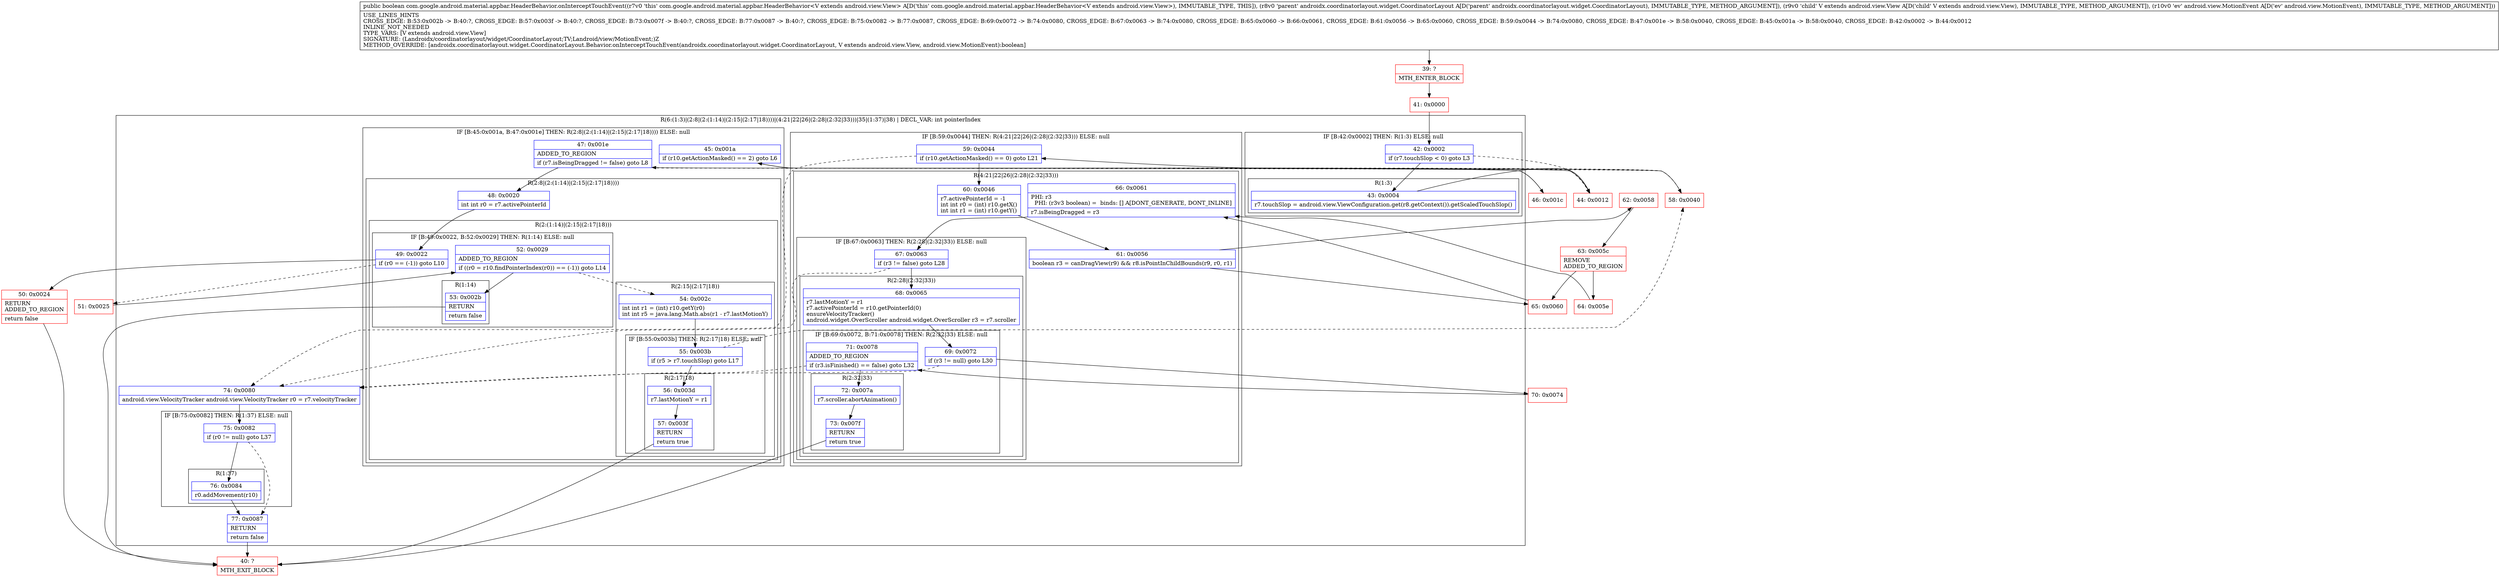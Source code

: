 digraph "CFG forcom.google.android.material.appbar.HeaderBehavior.onInterceptTouchEvent(Landroidx\/coordinatorlayout\/widget\/CoordinatorLayout;Landroid\/view\/View;Landroid\/view\/MotionEvent;)Z" {
subgraph cluster_Region_1648783648 {
label = "R(6:(1:3)|(2:8|(2:(1:14)|(2:15|(2:17|18))))|(4:21|22|26|(2:28|(2:32|33)))|35|(1:37)|38) | DECL_VAR: int pointerIndex\l";
node [shape=record,color=blue];
subgraph cluster_IfRegion_1660705905 {
label = "IF [B:42:0x0002] THEN: R(1:3) ELSE: null";
node [shape=record,color=blue];
Node_42 [shape=record,label="{42\:\ 0x0002|if (r7.touchSlop \< 0) goto L3\l}"];
subgraph cluster_Region_1088845261 {
label = "R(1:3)";
node [shape=record,color=blue];
Node_43 [shape=record,label="{43\:\ 0x0004|r7.touchSlop = android.view.ViewConfiguration.get(r8.getContext()).getScaledTouchSlop()\l}"];
}
}
subgraph cluster_IfRegion_2046661636 {
label = "IF [B:45:0x001a, B:47:0x001e] THEN: R(2:8|(2:(1:14)|(2:15|(2:17|18)))) ELSE: null";
node [shape=record,color=blue];
Node_45 [shape=record,label="{45\:\ 0x001a|if (r10.getActionMasked() == 2) goto L6\l}"];
Node_47 [shape=record,label="{47\:\ 0x001e|ADDED_TO_REGION\l|if (r7.isBeingDragged != false) goto L8\l}"];
subgraph cluster_Region_878401145 {
label = "R(2:8|(2:(1:14)|(2:15|(2:17|18))))";
node [shape=record,color=blue];
Node_48 [shape=record,label="{48\:\ 0x0020|int int r0 = r7.activePointerId\l}"];
subgraph cluster_Region_926255382 {
label = "R(2:(1:14)|(2:15|(2:17|18)))";
node [shape=record,color=blue];
subgraph cluster_IfRegion_1870075603 {
label = "IF [B:49:0x0022, B:52:0x0029] THEN: R(1:14) ELSE: null";
node [shape=record,color=blue];
Node_49 [shape=record,label="{49\:\ 0x0022|if (r0 == (\-1)) goto L10\l}"];
Node_52 [shape=record,label="{52\:\ 0x0029|ADDED_TO_REGION\l|if ((r0 = r10.findPointerIndex(r0)) == (\-1)) goto L14\l}"];
subgraph cluster_Region_925516885 {
label = "R(1:14)";
node [shape=record,color=blue];
Node_53 [shape=record,label="{53\:\ 0x002b|RETURN\l|return false\l}"];
}
}
subgraph cluster_Region_1307629020 {
label = "R(2:15|(2:17|18))";
node [shape=record,color=blue];
Node_54 [shape=record,label="{54\:\ 0x002c|int int r1 = (int) r10.getY(r0)\lint int r5 = java.lang.Math.abs(r1 \- r7.lastMotionY)\l}"];
subgraph cluster_IfRegion_736162483 {
label = "IF [B:55:0x003b] THEN: R(2:17|18) ELSE: null";
node [shape=record,color=blue];
Node_55 [shape=record,label="{55\:\ 0x003b|if (r5 \> r7.touchSlop) goto L17\l}"];
subgraph cluster_Region_1164352760 {
label = "R(2:17|18)";
node [shape=record,color=blue];
Node_56 [shape=record,label="{56\:\ 0x003d|r7.lastMotionY = r1\l}"];
Node_57 [shape=record,label="{57\:\ 0x003f|RETURN\l|return true\l}"];
}
}
}
}
}
}
subgraph cluster_IfRegion_1141970784 {
label = "IF [B:59:0x0044] THEN: R(4:21|22|26|(2:28|(2:32|33))) ELSE: null";
node [shape=record,color=blue];
Node_59 [shape=record,label="{59\:\ 0x0044|if (r10.getActionMasked() == 0) goto L21\l}"];
subgraph cluster_Region_1466242365 {
label = "R(4:21|22|26|(2:28|(2:32|33)))";
node [shape=record,color=blue];
Node_60 [shape=record,label="{60\:\ 0x0046|r7.activePointerId = \-1\lint int r0 = (int) r10.getX()\lint int r1 = (int) r10.getY()\l}"];
Node_61 [shape=record,label="{61\:\ 0x0056|boolean r3 = canDragView(r9) && r8.isPointInChildBounds(r9, r0, r1)\l}"];
Node_66 [shape=record,label="{66\:\ 0x0061|PHI: r3 \l  PHI: (r3v3 boolean) =  binds: [] A[DONT_GENERATE, DONT_INLINE]\l|r7.isBeingDragged = r3\l}"];
subgraph cluster_IfRegion_1803107210 {
label = "IF [B:67:0x0063] THEN: R(2:28|(2:32|33)) ELSE: null";
node [shape=record,color=blue];
Node_67 [shape=record,label="{67\:\ 0x0063|if (r3 != false) goto L28\l}"];
subgraph cluster_Region_117154176 {
label = "R(2:28|(2:32|33))";
node [shape=record,color=blue];
Node_68 [shape=record,label="{68\:\ 0x0065|r7.lastMotionY = r1\lr7.activePointerId = r10.getPointerId(0)\lensureVelocityTracker()\landroid.widget.OverScroller android.widget.OverScroller r3 = r7.scroller\l}"];
subgraph cluster_IfRegion_1273528004 {
label = "IF [B:69:0x0072, B:71:0x0078] THEN: R(2:32|33) ELSE: null";
node [shape=record,color=blue];
Node_69 [shape=record,label="{69\:\ 0x0072|if (r3 != null) goto L30\l}"];
Node_71 [shape=record,label="{71\:\ 0x0078|ADDED_TO_REGION\l|if (r3.isFinished() == false) goto L32\l}"];
subgraph cluster_Region_1373238866 {
label = "R(2:32|33)";
node [shape=record,color=blue];
Node_72 [shape=record,label="{72\:\ 0x007a|r7.scroller.abortAnimation()\l}"];
Node_73 [shape=record,label="{73\:\ 0x007f|RETURN\l|return true\l}"];
}
}
}
}
}
}
Node_74 [shape=record,label="{74\:\ 0x0080|android.view.VelocityTracker android.view.VelocityTracker r0 = r7.velocityTracker\l}"];
subgraph cluster_IfRegion_1522988320 {
label = "IF [B:75:0x0082] THEN: R(1:37) ELSE: null";
node [shape=record,color=blue];
Node_75 [shape=record,label="{75\:\ 0x0082|if (r0 != null) goto L37\l}"];
subgraph cluster_Region_1577036232 {
label = "R(1:37)";
node [shape=record,color=blue];
Node_76 [shape=record,label="{76\:\ 0x0084|r0.addMovement(r10)\l}"];
}
}
Node_77 [shape=record,label="{77\:\ 0x0087|RETURN\l|return false\l}"];
}
Node_39 [shape=record,color=red,label="{39\:\ ?|MTH_ENTER_BLOCK\l}"];
Node_41 [shape=record,color=red,label="{41\:\ 0x0000}"];
Node_44 [shape=record,color=red,label="{44\:\ 0x0012}"];
Node_46 [shape=record,color=red,label="{46\:\ 0x001c}"];
Node_50 [shape=record,color=red,label="{50\:\ 0x0024|RETURN\lADDED_TO_REGION\l|return false\l}"];
Node_40 [shape=record,color=red,label="{40\:\ ?|MTH_EXIT_BLOCK\l}"];
Node_51 [shape=record,color=red,label="{51\:\ 0x0025}"];
Node_58 [shape=record,color=red,label="{58\:\ 0x0040}"];
Node_62 [shape=record,color=red,label="{62\:\ 0x0058}"];
Node_63 [shape=record,color=red,label="{63\:\ 0x005c|REMOVE\lADDED_TO_REGION\l}"];
Node_64 [shape=record,color=red,label="{64\:\ 0x005e}"];
Node_70 [shape=record,color=red,label="{70\:\ 0x0074}"];
Node_65 [shape=record,color=red,label="{65\:\ 0x0060}"];
MethodNode[shape=record,label="{public boolean com.google.android.material.appbar.HeaderBehavior.onInterceptTouchEvent((r7v0 'this' com.google.android.material.appbar.HeaderBehavior\<V extends android.view.View\> A[D('this' com.google.android.material.appbar.HeaderBehavior\<V extends android.view.View\>), IMMUTABLE_TYPE, THIS]), (r8v0 'parent' androidx.coordinatorlayout.widget.CoordinatorLayout A[D('parent' androidx.coordinatorlayout.widget.CoordinatorLayout), IMMUTABLE_TYPE, METHOD_ARGUMENT]), (r9v0 'child' V extends android.view.View A[D('child' V extends android.view.View), IMMUTABLE_TYPE, METHOD_ARGUMENT]), (r10v0 'ev' android.view.MotionEvent A[D('ev' android.view.MotionEvent), IMMUTABLE_TYPE, METHOD_ARGUMENT]))  | USE_LINES_HINTS\lCROSS_EDGE: B:53:0x002b \-\> B:40:?, CROSS_EDGE: B:57:0x003f \-\> B:40:?, CROSS_EDGE: B:73:0x007f \-\> B:40:?, CROSS_EDGE: B:77:0x0087 \-\> B:40:?, CROSS_EDGE: B:75:0x0082 \-\> B:77:0x0087, CROSS_EDGE: B:69:0x0072 \-\> B:74:0x0080, CROSS_EDGE: B:67:0x0063 \-\> B:74:0x0080, CROSS_EDGE: B:65:0x0060 \-\> B:66:0x0061, CROSS_EDGE: B:61:0x0056 \-\> B:65:0x0060, CROSS_EDGE: B:59:0x0044 \-\> B:74:0x0080, CROSS_EDGE: B:47:0x001e \-\> B:58:0x0040, CROSS_EDGE: B:45:0x001a \-\> B:58:0x0040, CROSS_EDGE: B:42:0x0002 \-\> B:44:0x0012\lINLINE_NOT_NEEDED\lTYPE_VARS: [V extends android.view.View]\lSIGNATURE: (Landroidx\/coordinatorlayout\/widget\/CoordinatorLayout;TV;Landroid\/view\/MotionEvent;)Z\lMETHOD_OVERRIDE: [androidx.coordinatorlayout.widget.CoordinatorLayout.Behavior.onInterceptTouchEvent(androidx.coordinatorlayout.widget.CoordinatorLayout, V extends android.view.View, android.view.MotionEvent):boolean]\l}"];
MethodNode -> Node_39;Node_42 -> Node_43;
Node_42 -> Node_44[style=dashed];
Node_43 -> Node_44;
Node_45 -> Node_46;
Node_45 -> Node_58[style=dashed];
Node_47 -> Node_48;
Node_47 -> Node_58[style=dashed];
Node_48 -> Node_49;
Node_49 -> Node_50;
Node_49 -> Node_51[style=dashed];
Node_52 -> Node_53;
Node_52 -> Node_54[style=dashed];
Node_53 -> Node_40;
Node_54 -> Node_55;
Node_55 -> Node_56;
Node_55 -> Node_58[style=dashed];
Node_56 -> Node_57;
Node_57 -> Node_40;
Node_59 -> Node_60;
Node_59 -> Node_74[style=dashed];
Node_60 -> Node_61;
Node_61 -> Node_62;
Node_61 -> Node_65;
Node_66 -> Node_67;
Node_67 -> Node_68;
Node_67 -> Node_74[style=dashed];
Node_68 -> Node_69;
Node_69 -> Node_70;
Node_69 -> Node_74[style=dashed];
Node_71 -> Node_72;
Node_71 -> Node_74[style=dashed];
Node_72 -> Node_73;
Node_73 -> Node_40;
Node_74 -> Node_75;
Node_75 -> Node_76;
Node_75 -> Node_77[style=dashed];
Node_76 -> Node_77;
Node_77 -> Node_40;
Node_39 -> Node_41;
Node_41 -> Node_42;
Node_44 -> Node_45;
Node_46 -> Node_47;
Node_50 -> Node_40;
Node_51 -> Node_52;
Node_58 -> Node_59;
Node_62 -> Node_63;
Node_63 -> Node_64;
Node_63 -> Node_65;
Node_64 -> Node_66;
Node_70 -> Node_71;
Node_65 -> Node_66;
}

